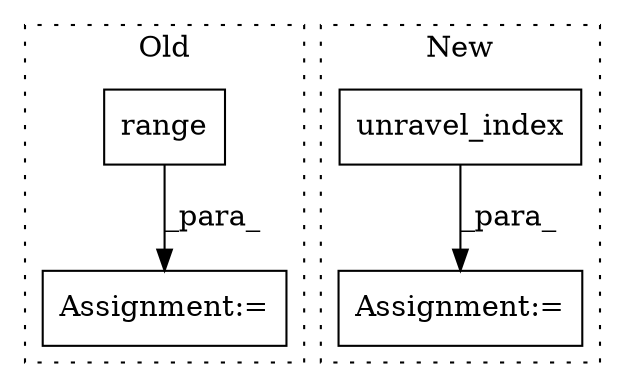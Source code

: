 digraph G {
subgraph cluster0 {
1 [label="range" a="32" s="6787,6813" l="6,1" shape="box"];
4 [label="Assignment:=" a="7" s="6726,6814" l="53,2" shape="box"];
label = "Old";
style="dotted";
}
subgraph cluster1 {
2 [label="unravel_index" a="32" s="6668,6727" l="14,1" shape="box"];
3 [label="Assignment:=" a="7" s="6660" l="2" shape="box"];
label = "New";
style="dotted";
}
1 -> 4 [label="_para_"];
2 -> 3 [label="_para_"];
}
